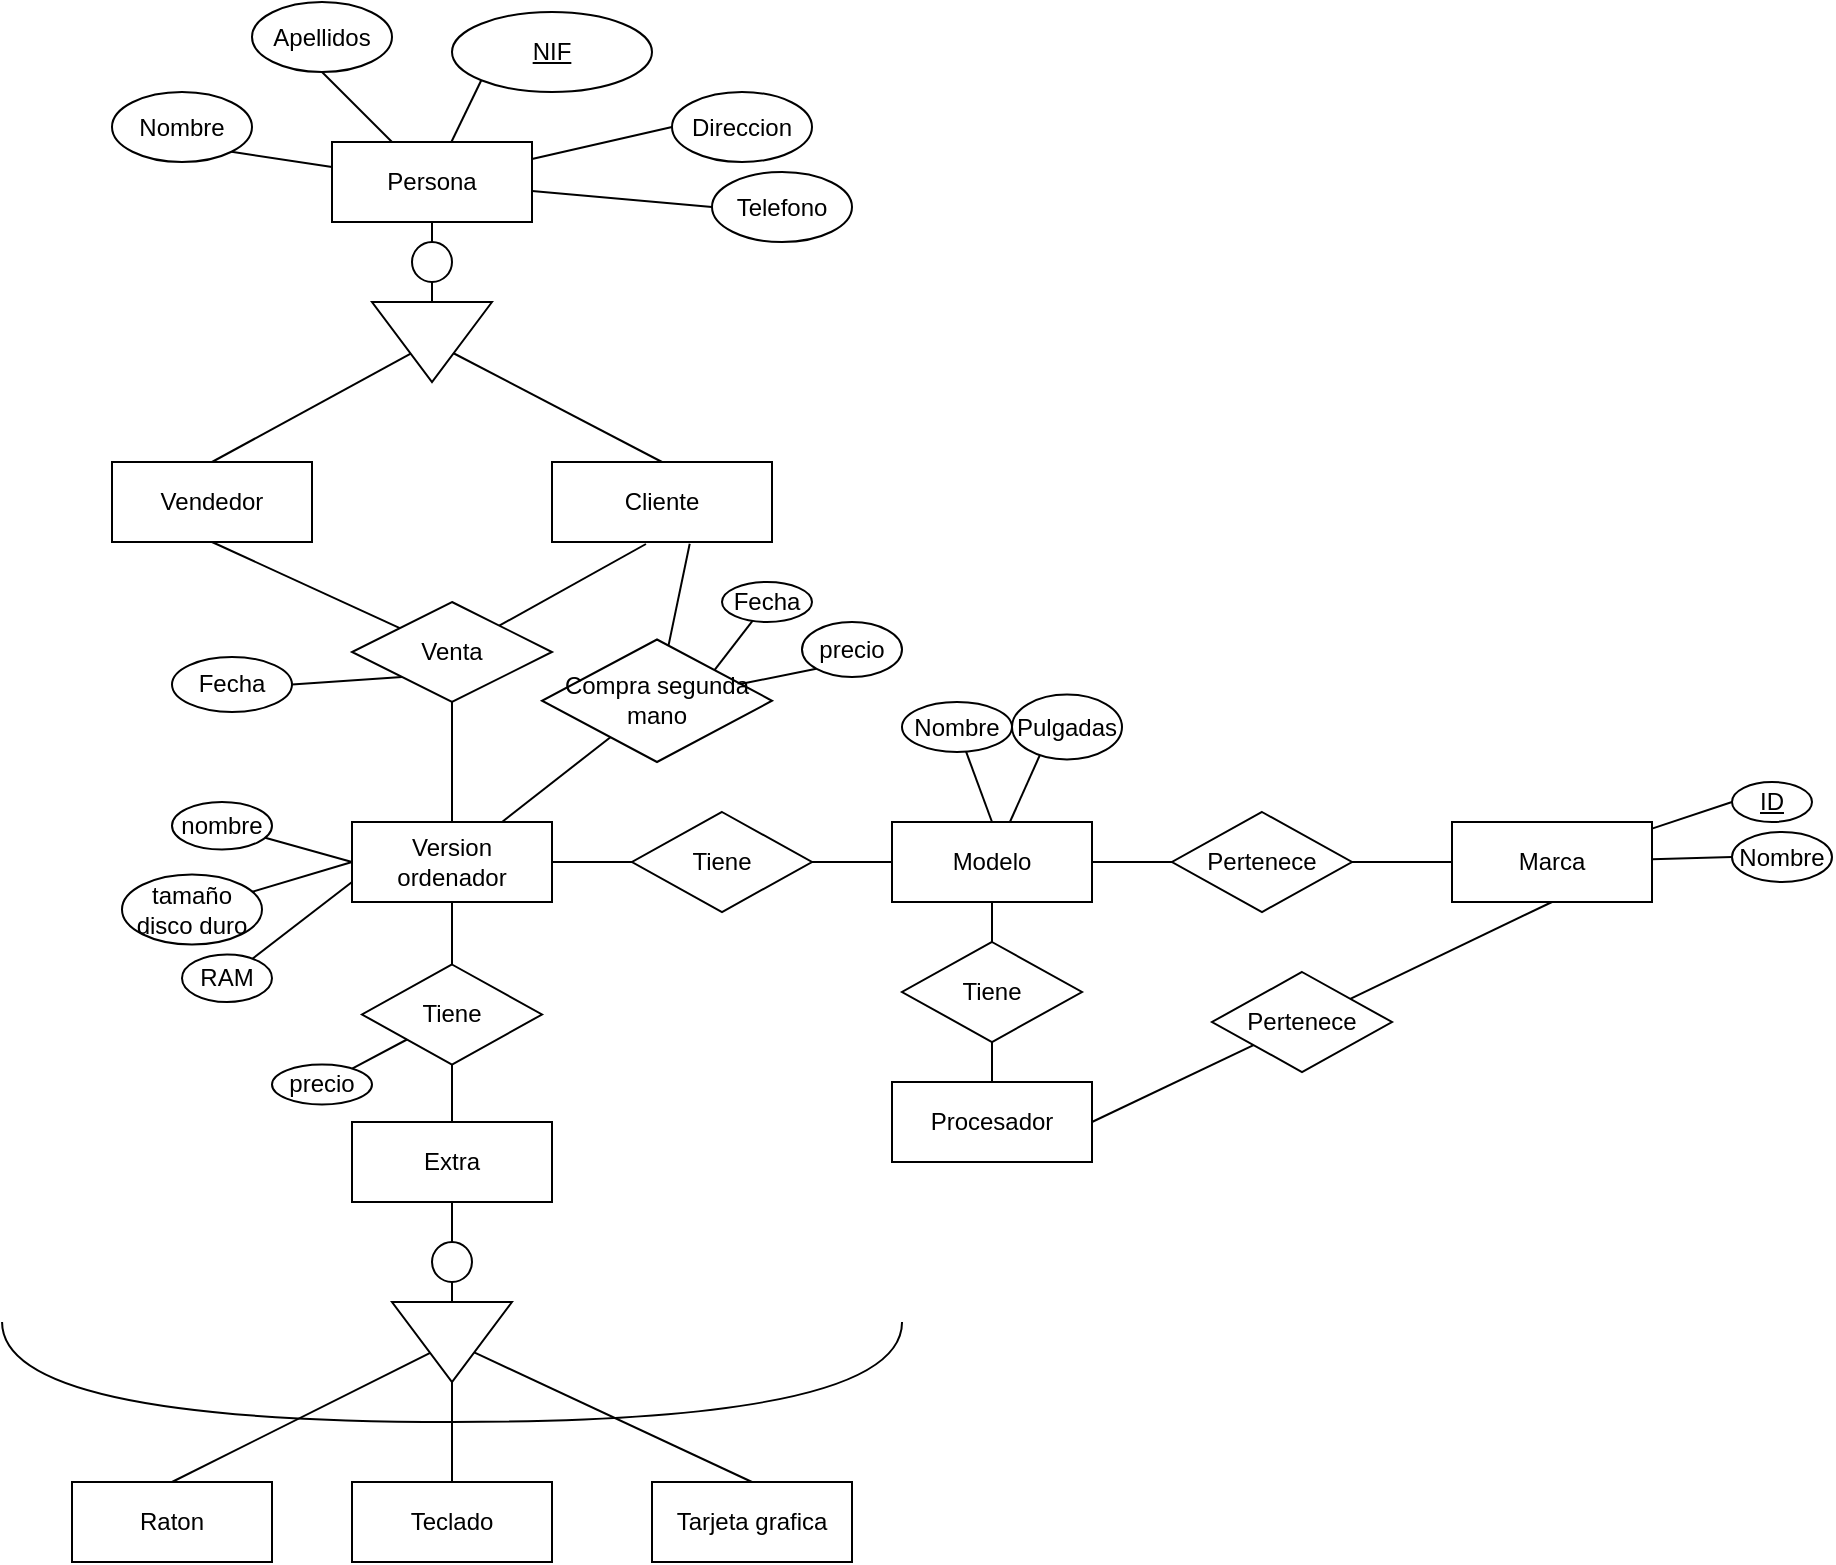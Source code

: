 <mxfile version="13.9.9" type="device"><diagram id="Y_ELPr7J-eklon68Oweh" name="Página-1"><mxGraphModel dx="2500" dy="958" grid="1" gridSize="10" guides="1" tooltips="1" connect="1" arrows="1" fold="1" page="1" pageScale="1" pageWidth="827" pageHeight="1169" math="0" shadow="0"><root><mxCell id="0"/><mxCell id="1" parent="0"/><mxCell id="LSVlSnQWzNrlCdDkwF8P-1" value="Cliente" style="whiteSpace=wrap;html=1;align=center;" parent="1" vertex="1"><mxGeometry x="30" y="280" width="110" height="40" as="geometry"/></mxCell><mxCell id="LSVlSnQWzNrlCdDkwF8P-2" value="Vendedor" style="whiteSpace=wrap;html=1;align=center;" parent="1" vertex="1"><mxGeometry x="-190" y="280" width="100" height="40" as="geometry"/></mxCell><mxCell id="LSVlSnQWzNrlCdDkwF8P-29" style="edgeStyle=none;rounded=0;orthogonalLoop=1;jettySize=auto;html=1;entryX=0.5;entryY=1;entryDx=0;entryDy=0;endArrow=none;endFill=0;" parent="1" source="LSVlSnQWzNrlCdDkwF8P-3" target="LSVlSnQWzNrlCdDkwF8P-24" edge="1"><mxGeometry relative="1" as="geometry"/></mxCell><mxCell id="LSVlSnQWzNrlCdDkwF8P-30" style="edgeStyle=none;rounded=0;orthogonalLoop=1;jettySize=auto;html=1;entryX=1;entryY=1;entryDx=0;entryDy=0;endArrow=none;endFill=0;" parent="1" source="LSVlSnQWzNrlCdDkwF8P-3" target="LSVlSnQWzNrlCdDkwF8P-23" edge="1"><mxGeometry relative="1" as="geometry"/></mxCell><mxCell id="LSVlSnQWzNrlCdDkwF8P-31" style="edgeStyle=none;rounded=0;orthogonalLoop=1;jettySize=auto;html=1;entryX=0;entryY=1;entryDx=0;entryDy=0;endArrow=none;endFill=0;" parent="1" source="LSVlSnQWzNrlCdDkwF8P-3" target="LSVlSnQWzNrlCdDkwF8P-28" edge="1"><mxGeometry relative="1" as="geometry"/></mxCell><mxCell id="LSVlSnQWzNrlCdDkwF8P-32" style="edgeStyle=none;rounded=0;orthogonalLoop=1;jettySize=auto;html=1;entryX=0;entryY=0.5;entryDx=0;entryDy=0;endArrow=none;endFill=0;" parent="1" source="LSVlSnQWzNrlCdDkwF8P-3" target="LSVlSnQWzNrlCdDkwF8P-26" edge="1"><mxGeometry relative="1" as="geometry"/></mxCell><mxCell id="LSVlSnQWzNrlCdDkwF8P-33" style="edgeStyle=none;rounded=0;orthogonalLoop=1;jettySize=auto;html=1;entryX=0;entryY=0.5;entryDx=0;entryDy=0;endArrow=none;endFill=0;" parent="1" source="LSVlSnQWzNrlCdDkwF8P-3" target="LSVlSnQWzNrlCdDkwF8P-27" edge="1"><mxGeometry relative="1" as="geometry"/></mxCell><mxCell id="LSVlSnQWzNrlCdDkwF8P-3" value="Persona" style="whiteSpace=wrap;html=1;align=center;" parent="1" vertex="1"><mxGeometry x="-80" y="120" width="100" height="40" as="geometry"/></mxCell><mxCell id="LSVlSnQWzNrlCdDkwF8P-5" style="rounded=0;orthogonalLoop=1;jettySize=auto;html=1;entryX=0.5;entryY=1;entryDx=0;entryDy=0;endArrow=none;endFill=0;" parent="1" source="LSVlSnQWzNrlCdDkwF8P-8" target="LSVlSnQWzNrlCdDkwF8P-3" edge="1"><mxGeometry relative="1" as="geometry"/></mxCell><mxCell id="LSVlSnQWzNrlCdDkwF8P-6" style="rounded=0;orthogonalLoop=1;jettySize=auto;html=1;entryX=0.5;entryY=0;entryDx=0;entryDy=0;endArrow=none;endFill=0;" parent="1" source="LSVlSnQWzNrlCdDkwF8P-4" target="LSVlSnQWzNrlCdDkwF8P-1" edge="1"><mxGeometry relative="1" as="geometry"/></mxCell><mxCell id="LSVlSnQWzNrlCdDkwF8P-7" style="rounded=0;orthogonalLoop=1;jettySize=auto;html=1;entryX=0.5;entryY=0;entryDx=0;entryDy=0;endArrow=none;endFill=0;" parent="1" source="LSVlSnQWzNrlCdDkwF8P-4" target="LSVlSnQWzNrlCdDkwF8P-2" edge="1"><mxGeometry relative="1" as="geometry"/></mxCell><mxCell id="LSVlSnQWzNrlCdDkwF8P-4" value="" style="triangle;whiteSpace=wrap;html=1;rotation=90;" parent="1" vertex="1"><mxGeometry x="-50" y="190" width="40" height="60" as="geometry"/></mxCell><mxCell id="LSVlSnQWzNrlCdDkwF8P-8" value="" style="ellipse;whiteSpace=wrap;html=1;aspect=fixed;" parent="1" vertex="1"><mxGeometry x="-40" y="170" width="20" height="20" as="geometry"/></mxCell><mxCell id="LSVlSnQWzNrlCdDkwF8P-9" style="rounded=0;orthogonalLoop=1;jettySize=auto;html=1;entryX=0.5;entryY=1;entryDx=0;entryDy=0;endArrow=none;endFill=0;" parent="1" source="LSVlSnQWzNrlCdDkwF8P-4" target="LSVlSnQWzNrlCdDkwF8P-8" edge="1"><mxGeometry relative="1" as="geometry"><mxPoint x="-30" y="200" as="sourcePoint"/><mxPoint x="-30" y="130" as="targetPoint"/></mxGeometry></mxCell><mxCell id="LSVlSnQWzNrlCdDkwF8P-21" style="edgeStyle=none;rounded=0;orthogonalLoop=1;jettySize=auto;html=1;entryX=0.5;entryY=0;entryDx=0;entryDy=0;endArrow=none;endFill=0;" parent="1" source="LSVlSnQWzNrlCdDkwF8P-14" target="LSVlSnQWzNrlCdDkwF8P-20" edge="1"><mxGeometry relative="1" as="geometry"/></mxCell><mxCell id="LSVlSnQWzNrlCdDkwF8P-14" value="Modelo" style="whiteSpace=wrap;html=1;align=center;" parent="1" vertex="1"><mxGeometry x="200" y="460" width="100" height="40" as="geometry"/></mxCell><mxCell id="LSVlSnQWzNrlCdDkwF8P-38" style="edgeStyle=none;rounded=0;orthogonalLoop=1;jettySize=auto;html=1;entryX=0;entryY=0.5;entryDx=0;entryDy=0;endArrow=none;endFill=0;" parent="1" source="LSVlSnQWzNrlCdDkwF8P-15" target="LSVlSnQWzNrlCdDkwF8P-34" edge="1"><mxGeometry relative="1" as="geometry"/></mxCell><mxCell id="LSVlSnQWzNrlCdDkwF8P-39" style="edgeStyle=none;rounded=0;orthogonalLoop=1;jettySize=auto;html=1;entryX=0;entryY=0.5;entryDx=0;entryDy=0;endArrow=none;endFill=0;" parent="1" source="LSVlSnQWzNrlCdDkwF8P-15" target="LSVlSnQWzNrlCdDkwF8P-37" edge="1"><mxGeometry relative="1" as="geometry"/></mxCell><mxCell id="LSVlSnQWzNrlCdDkwF8P-15" value="Marca" style="whiteSpace=wrap;html=1;align=center;" parent="1" vertex="1"><mxGeometry x="480" y="460" width="100" height="40" as="geometry"/></mxCell><mxCell id="LSVlSnQWzNrlCdDkwF8P-17" style="edgeStyle=none;rounded=0;orthogonalLoop=1;jettySize=auto;html=1;endArrow=none;endFill=0;" parent="1" source="LSVlSnQWzNrlCdDkwF8P-16" target="LSVlSnQWzNrlCdDkwF8P-14" edge="1"><mxGeometry relative="1" as="geometry"/></mxCell><mxCell id="LSVlSnQWzNrlCdDkwF8P-18" style="edgeStyle=none;rounded=0;orthogonalLoop=1;jettySize=auto;html=1;entryX=0;entryY=0.5;entryDx=0;entryDy=0;endArrow=none;endFill=0;" parent="1" source="LSVlSnQWzNrlCdDkwF8P-16" target="LSVlSnQWzNrlCdDkwF8P-15" edge="1"><mxGeometry relative="1" as="geometry"/></mxCell><mxCell id="LSVlSnQWzNrlCdDkwF8P-16" value="Pertenece" style="shape=rhombus;perimeter=rhombusPerimeter;whiteSpace=wrap;html=1;align=center;" parent="1" vertex="1"><mxGeometry x="340" y="455" width="90" height="50" as="geometry"/></mxCell><mxCell id="LSVlSnQWzNrlCdDkwF8P-20" value="Pulgadas" style="ellipse;whiteSpace=wrap;html=1;align=center;" parent="1" vertex="1"><mxGeometry x="260" y="396.25" width="55" height="32.5" as="geometry"/></mxCell><mxCell id="LSVlSnQWzNrlCdDkwF8P-23" value="Nombre" style="ellipse;whiteSpace=wrap;html=1;align=center;" parent="1" vertex="1"><mxGeometry x="-190" y="95" width="70" height="35" as="geometry"/></mxCell><mxCell id="LSVlSnQWzNrlCdDkwF8P-24" value="Apellidos" style="ellipse;whiteSpace=wrap;html=1;align=center;" parent="1" vertex="1"><mxGeometry x="-120" y="50" width="70" height="35" as="geometry"/></mxCell><mxCell id="LSVlSnQWzNrlCdDkwF8P-26" value="Direccion" style="ellipse;whiteSpace=wrap;html=1;align=center;" parent="1" vertex="1"><mxGeometry x="90" y="95" width="70" height="35" as="geometry"/></mxCell><mxCell id="LSVlSnQWzNrlCdDkwF8P-27" value="Telefono" style="ellipse;whiteSpace=wrap;html=1;align=center;" parent="1" vertex="1"><mxGeometry x="110" y="135" width="70" height="35" as="geometry"/></mxCell><mxCell id="LSVlSnQWzNrlCdDkwF8P-28" value="NIF" style="ellipse;whiteSpace=wrap;html=1;align=center;fontStyle=4;sketch=0;fillColor=#ffffff;gradientColor=none;" parent="1" vertex="1"><mxGeometry x="-20" y="55" width="100" height="40" as="geometry"/></mxCell><mxCell id="LSVlSnQWzNrlCdDkwF8P-34" value="ID" style="ellipse;whiteSpace=wrap;html=1;align=center;fontStyle=4;sketch=0;fillColor=#ffffff;gradientColor=none;" parent="1" vertex="1"><mxGeometry x="620" y="440" width="40" height="20" as="geometry"/></mxCell><mxCell id="LSVlSnQWzNrlCdDkwF8P-37" value="Nombre" style="ellipse;whiteSpace=wrap;html=1;align=center;" parent="1" vertex="1"><mxGeometry x="620" y="465" width="50" height="25" as="geometry"/></mxCell><mxCell id="LSVlSnQWzNrlCdDkwF8P-157" style="edgeStyle=none;rounded=0;orthogonalLoop=1;jettySize=auto;html=1;entryX=0;entryY=0.5;entryDx=0;entryDy=0;endArrow=none;endFill=0;" parent="1" source="LSVlSnQWzNrlCdDkwF8P-154" target="LSVlSnQWzNrlCdDkwF8P-14" edge="1"><mxGeometry relative="1" as="geometry"/></mxCell><mxCell id="LSVlSnQWzNrlCdDkwF8P-154" value="Tiene" style="shape=rhombus;perimeter=rhombusPerimeter;whiteSpace=wrap;html=1;align=center;" parent="1" vertex="1"><mxGeometry x="70" y="455" width="90" height="50" as="geometry"/></mxCell><mxCell id="LSVlSnQWzNrlCdDkwF8P-168" style="edgeStyle=none;rounded=0;orthogonalLoop=1;jettySize=auto;html=1;entryX=0.5;entryY=1;entryDx=0;entryDy=0;endArrow=none;endFill=0;" parent="1" source="LSVlSnQWzNrlCdDkwF8P-167" target="LSVlSnQWzNrlCdDkwF8P-2" edge="1"><mxGeometry relative="1" as="geometry"/></mxCell><mxCell id="LSVlSnQWzNrlCdDkwF8P-169" style="edgeStyle=none;rounded=0;orthogonalLoop=1;jettySize=auto;html=1;entryX=0.5;entryY=0;entryDx=0;entryDy=0;endArrow=none;endFill=0;" parent="1" source="LSVlSnQWzNrlCdDkwF8P-167" target="CrVTWp8fK7ujoaMtA0mg-5" edge="1"><mxGeometry relative="1" as="geometry"><mxPoint x="-20" y="460" as="targetPoint"/></mxGeometry></mxCell><mxCell id="CrVTWp8fK7ujoaMtA0mg-10" style="edgeStyle=none;rounded=0;orthogonalLoop=1;jettySize=auto;html=1;entryX=0.427;entryY=1.025;entryDx=0;entryDy=0;entryPerimeter=0;endArrow=none;endFill=0;" edge="1" parent="1" source="LSVlSnQWzNrlCdDkwF8P-167" target="LSVlSnQWzNrlCdDkwF8P-1"><mxGeometry relative="1" as="geometry"/></mxCell><mxCell id="LSVlSnQWzNrlCdDkwF8P-167" value="Venta" style="shape=rhombus;perimeter=rhombusPerimeter;whiteSpace=wrap;html=1;align=center;sketch=0;fillColor=#ffffff;gradientColor=none;" parent="1" vertex="1"><mxGeometry x="-70" y="350" width="100" height="50" as="geometry"/></mxCell><mxCell id="CrVTWp8fK7ujoaMtA0mg-4" style="rounded=0;orthogonalLoop=1;jettySize=auto;html=1;endArrow=none;endFill=0;entryX=0.5;entryY=0;entryDx=0;entryDy=0;" edge="1" parent="1" source="CrVTWp8fK7ujoaMtA0mg-3" target="LSVlSnQWzNrlCdDkwF8P-14"><mxGeometry relative="1" as="geometry"><mxPoint x="250" y="450" as="targetPoint"/></mxGeometry></mxCell><mxCell id="CrVTWp8fK7ujoaMtA0mg-3" value="Nombre" style="ellipse;whiteSpace=wrap;html=1;align=center;" vertex="1" parent="1"><mxGeometry x="205" y="400" width="55" height="25" as="geometry"/></mxCell><mxCell id="CrVTWp8fK7ujoaMtA0mg-6" value="" style="edgeStyle=none;rounded=0;orthogonalLoop=1;jettySize=auto;html=1;endArrow=none;endFill=0;exitX=1;exitY=0.5;exitDx=0;exitDy=0;" edge="1" parent="1" source="CrVTWp8fK7ujoaMtA0mg-5" target="LSVlSnQWzNrlCdDkwF8P-154"><mxGeometry relative="1" as="geometry"/></mxCell><mxCell id="CrVTWp8fK7ujoaMtA0mg-5" value="Version ordenador" style="whiteSpace=wrap;html=1;align=center;" vertex="1" parent="1"><mxGeometry x="-70" y="460" width="100" height="40" as="geometry"/></mxCell><mxCell id="CrVTWp8fK7ujoaMtA0mg-11" value="Fecha" style="ellipse;whiteSpace=wrap;html=1;align=center;sketch=0;fillColor=#ffffff;gradientColor=none;" vertex="1" parent="1"><mxGeometry x="-160" y="377.5" width="60" height="27.5" as="geometry"/></mxCell><mxCell id="CrVTWp8fK7ujoaMtA0mg-12" style="edgeStyle=none;rounded=0;orthogonalLoop=1;jettySize=auto;html=1;entryX=1;entryY=0.5;entryDx=0;entryDy=0;endArrow=none;endFill=0;exitX=0;exitY=1;exitDx=0;exitDy=0;" edge="1" target="CrVTWp8fK7ujoaMtA0mg-11" parent="1" source="LSVlSnQWzNrlCdDkwF8P-167"><mxGeometry relative="1" as="geometry"><mxPoint x="-62.5" y="387.5" as="sourcePoint"/></mxGeometry></mxCell><mxCell id="CrVTWp8fK7ujoaMtA0mg-18" style="edgeStyle=none;rounded=0;orthogonalLoop=1;jettySize=auto;html=1;entryX=0.5;entryY=1;entryDx=0;entryDy=0;endArrow=none;endFill=0;" edge="1" parent="1" source="CrVTWp8fK7ujoaMtA0mg-13" target="CrVTWp8fK7ujoaMtA0mg-17"><mxGeometry relative="1" as="geometry"/></mxCell><mxCell id="CrVTWp8fK7ujoaMtA0mg-13" value="Procesador" style="whiteSpace=wrap;html=1;align=center;" vertex="1" parent="1"><mxGeometry x="200" y="590" width="100" height="40" as="geometry"/></mxCell><mxCell id="CrVTWp8fK7ujoaMtA0mg-15" style="edgeStyle=none;rounded=0;orthogonalLoop=1;jettySize=auto;html=1;entryX=0.5;entryY=1;entryDx=0;entryDy=0;endArrow=none;endFill=0;" edge="1" parent="1" source="CrVTWp8fK7ujoaMtA0mg-14" target="LSVlSnQWzNrlCdDkwF8P-15"><mxGeometry relative="1" as="geometry"/></mxCell><mxCell id="CrVTWp8fK7ujoaMtA0mg-16" style="edgeStyle=none;rounded=0;orthogonalLoop=1;jettySize=auto;html=1;entryX=1;entryY=0.5;entryDx=0;entryDy=0;endArrow=none;endFill=0;" edge="1" parent="1" source="CrVTWp8fK7ujoaMtA0mg-14" target="CrVTWp8fK7ujoaMtA0mg-13"><mxGeometry relative="1" as="geometry"/></mxCell><mxCell id="CrVTWp8fK7ujoaMtA0mg-14" value="Pertenece" style="shape=rhombus;perimeter=rhombusPerimeter;whiteSpace=wrap;html=1;align=center;" vertex="1" parent="1"><mxGeometry x="360" y="535" width="90" height="50" as="geometry"/></mxCell><mxCell id="CrVTWp8fK7ujoaMtA0mg-19" style="edgeStyle=none;rounded=0;orthogonalLoop=1;jettySize=auto;html=1;entryX=0.5;entryY=1;entryDx=0;entryDy=0;endArrow=none;endFill=0;" edge="1" parent="1" source="CrVTWp8fK7ujoaMtA0mg-17" target="LSVlSnQWzNrlCdDkwF8P-14"><mxGeometry relative="1" as="geometry"/></mxCell><mxCell id="CrVTWp8fK7ujoaMtA0mg-17" value="Tiene" style="shape=rhombus;perimeter=rhombusPerimeter;whiteSpace=wrap;html=1;align=center;" vertex="1" parent="1"><mxGeometry x="205" y="520" width="90" height="50" as="geometry"/></mxCell><mxCell id="CrVTWp8fK7ujoaMtA0mg-21" style="edgeStyle=none;rounded=0;orthogonalLoop=1;jettySize=auto;html=1;entryX=0;entryY=0.5;entryDx=0;entryDy=0;endArrow=none;endFill=0;" edge="1" parent="1" source="CrVTWp8fK7ujoaMtA0mg-20" target="CrVTWp8fK7ujoaMtA0mg-5"><mxGeometry relative="1" as="geometry"/></mxCell><mxCell id="CrVTWp8fK7ujoaMtA0mg-20" value="nombre" style="ellipse;whiteSpace=wrap;html=1;align=center;sketch=0;fillColor=#ffffff;gradientColor=none;" vertex="1" parent="1"><mxGeometry x="-160" y="450" width="50" height="23.75" as="geometry"/></mxCell><mxCell id="CrVTWp8fK7ujoaMtA0mg-25" style="edgeStyle=none;rounded=0;orthogonalLoop=1;jettySize=auto;html=1;entryX=0;entryY=0.5;entryDx=0;entryDy=0;endArrow=none;endFill=0;" edge="1" parent="1" source="CrVTWp8fK7ujoaMtA0mg-22" target="CrVTWp8fK7ujoaMtA0mg-5"><mxGeometry relative="1" as="geometry"/></mxCell><mxCell id="CrVTWp8fK7ujoaMtA0mg-22" value="tamaño disco duro" style="ellipse;whiteSpace=wrap;html=1;align=center;sketch=0;fillColor=#ffffff;gradientColor=none;" vertex="1" parent="1"><mxGeometry x="-185" y="486.25" width="70" height="35" as="geometry"/></mxCell><mxCell id="CrVTWp8fK7ujoaMtA0mg-24" style="edgeStyle=none;rounded=0;orthogonalLoop=1;jettySize=auto;html=1;entryX=0;entryY=0.75;entryDx=0;entryDy=0;endArrow=none;endFill=0;" edge="1" parent="1" source="CrVTWp8fK7ujoaMtA0mg-23" target="CrVTWp8fK7ujoaMtA0mg-5"><mxGeometry relative="1" as="geometry"/></mxCell><mxCell id="CrVTWp8fK7ujoaMtA0mg-23" value="RAM" style="ellipse;whiteSpace=wrap;html=1;align=center;sketch=0;fillColor=#ffffff;gradientColor=none;" vertex="1" parent="1"><mxGeometry x="-155" y="526.25" width="45" height="23.75" as="geometry"/></mxCell><mxCell id="CrVTWp8fK7ujoaMtA0mg-33" value="Extra" style="whiteSpace=wrap;html=1;align=center;" vertex="1" parent="1"><mxGeometry x="-70" y="610" width="100" height="40" as="geometry"/></mxCell><mxCell id="CrVTWp8fK7ujoaMtA0mg-34" value="Raton" style="whiteSpace=wrap;html=1;align=center;" vertex="1" parent="1"><mxGeometry x="-210" y="790" width="100" height="40" as="geometry"/></mxCell><mxCell id="CrVTWp8fK7ujoaMtA0mg-35" value="Teclado" style="whiteSpace=wrap;html=1;align=center;" vertex="1" parent="1"><mxGeometry x="-70" y="790" width="100" height="40" as="geometry"/></mxCell><mxCell id="CrVTWp8fK7ujoaMtA0mg-36" value="Tarjeta grafica" style="whiteSpace=wrap;html=1;align=center;" vertex="1" parent="1"><mxGeometry x="80" y="790" width="100" height="40" as="geometry"/></mxCell><mxCell id="CrVTWp8fK7ujoaMtA0mg-42" style="edgeStyle=none;rounded=0;orthogonalLoop=1;jettySize=auto;html=1;entryX=0.5;entryY=0;entryDx=0;entryDy=0;endArrow=none;endFill=0;" edge="1" parent="1" source="CrVTWp8fK7ujoaMtA0mg-38" target="CrVTWp8fK7ujoaMtA0mg-34"><mxGeometry relative="1" as="geometry"/></mxCell><mxCell id="CrVTWp8fK7ujoaMtA0mg-43" style="edgeStyle=none;rounded=0;orthogonalLoop=1;jettySize=auto;html=1;entryX=0.5;entryY=0;entryDx=0;entryDy=0;endArrow=none;endFill=0;exitX=1;exitY=0.5;exitDx=0;exitDy=0;" edge="1" parent="1" source="CrVTWp8fK7ujoaMtA0mg-38" target="CrVTWp8fK7ujoaMtA0mg-35"><mxGeometry relative="1" as="geometry"><mxPoint x="-20" y="802.5" as="sourcePoint"/></mxGeometry></mxCell><mxCell id="CrVTWp8fK7ujoaMtA0mg-44" style="edgeStyle=none;rounded=0;orthogonalLoop=1;jettySize=auto;html=1;entryX=0.5;entryY=0;entryDx=0;entryDy=0;endArrow=none;endFill=0;" edge="1" parent="1" source="CrVTWp8fK7ujoaMtA0mg-38" target="CrVTWp8fK7ujoaMtA0mg-36"><mxGeometry relative="1" as="geometry"/></mxCell><mxCell id="CrVTWp8fK7ujoaMtA0mg-38" value="" style="triangle;whiteSpace=wrap;html=1;rotation=90;" vertex="1" parent="1"><mxGeometry x="-40" y="690" width="40" height="60" as="geometry"/></mxCell><mxCell id="CrVTWp8fK7ujoaMtA0mg-40" style="edgeStyle=none;rounded=0;orthogonalLoop=1;jettySize=auto;html=1;entryX=0.5;entryY=1;entryDx=0;entryDy=0;endArrow=none;endFill=0;" edge="1" parent="1" source="CrVTWp8fK7ujoaMtA0mg-39" target="CrVTWp8fK7ujoaMtA0mg-33"><mxGeometry relative="1" as="geometry"/></mxCell><mxCell id="CrVTWp8fK7ujoaMtA0mg-41" style="edgeStyle=none;rounded=0;orthogonalLoop=1;jettySize=auto;html=1;entryX=0;entryY=0.5;entryDx=0;entryDy=0;endArrow=none;endFill=0;" edge="1" parent="1" source="CrVTWp8fK7ujoaMtA0mg-39" target="CrVTWp8fK7ujoaMtA0mg-38"><mxGeometry relative="1" as="geometry"/></mxCell><mxCell id="CrVTWp8fK7ujoaMtA0mg-39" value="" style="ellipse;whiteSpace=wrap;html=1;aspect=fixed;" vertex="1" parent="1"><mxGeometry x="-30" y="670" width="20" height="20" as="geometry"/></mxCell><mxCell id="CrVTWp8fK7ujoaMtA0mg-45" value="" style="endArrow=none;html=1;rounded=0;edgeStyle=orthogonalEdgeStyle;curved=1;" edge="1" parent="1"><mxGeometry relative="1" as="geometry"><mxPoint x="-244.97" y="710" as="sourcePoint"/><mxPoint x="205.03" y="710" as="targetPoint"/><Array as="points"><mxPoint x="-244.97" y="760"/><mxPoint x="205.03" y="760"/></Array></mxGeometry></mxCell><mxCell id="CrVTWp8fK7ujoaMtA0mg-47" style="edgeStyle=orthogonalEdgeStyle;curved=1;rounded=0;orthogonalLoop=1;jettySize=auto;html=1;entryX=0.5;entryY=1;entryDx=0;entryDy=0;endArrow=none;endFill=0;" edge="1" parent="1" source="CrVTWp8fK7ujoaMtA0mg-46" target="CrVTWp8fK7ujoaMtA0mg-5"><mxGeometry relative="1" as="geometry"/></mxCell><mxCell id="CrVTWp8fK7ujoaMtA0mg-48" style="edgeStyle=orthogonalEdgeStyle;curved=1;rounded=0;orthogonalLoop=1;jettySize=auto;html=1;entryX=0.5;entryY=0;entryDx=0;entryDy=0;endArrow=none;endFill=0;" edge="1" parent="1" source="CrVTWp8fK7ujoaMtA0mg-46" target="CrVTWp8fK7ujoaMtA0mg-33"><mxGeometry relative="1" as="geometry"/></mxCell><mxCell id="CrVTWp8fK7ujoaMtA0mg-46" value="Tiene" style="shape=rhombus;perimeter=rhombusPerimeter;whiteSpace=wrap;html=1;align=center;" vertex="1" parent="1"><mxGeometry x="-65" y="531.25" width="90" height="50" as="geometry"/></mxCell><mxCell id="CrVTWp8fK7ujoaMtA0mg-51" style="rounded=0;orthogonalLoop=1;jettySize=auto;html=1;entryX=0;entryY=1;entryDx=0;entryDy=0;endArrow=none;endFill=0;" edge="1" parent="1" source="CrVTWp8fK7ujoaMtA0mg-49" target="CrVTWp8fK7ujoaMtA0mg-46"><mxGeometry relative="1" as="geometry"/></mxCell><mxCell id="CrVTWp8fK7ujoaMtA0mg-49" value="precio" style="ellipse;whiteSpace=wrap;html=1;align=center;sketch=0;fillColor=#ffffff;gradientColor=none;" vertex="1" parent="1"><mxGeometry x="-110" y="581.25" width="50" height="20" as="geometry"/></mxCell><mxCell id="CrVTWp8fK7ujoaMtA0mg-53" style="edgeStyle=none;rounded=0;orthogonalLoop=1;jettySize=auto;html=1;entryX=0.626;entryY=1.021;entryDx=0;entryDy=0;entryPerimeter=0;endArrow=none;endFill=0;" edge="1" parent="1" source="CrVTWp8fK7ujoaMtA0mg-52" target="LSVlSnQWzNrlCdDkwF8P-1"><mxGeometry relative="1" as="geometry"/></mxCell><mxCell id="CrVTWp8fK7ujoaMtA0mg-54" style="edgeStyle=none;rounded=0;orthogonalLoop=1;jettySize=auto;html=1;entryX=0.75;entryY=0;entryDx=0;entryDy=0;endArrow=none;endFill=0;" edge="1" parent="1" source="CrVTWp8fK7ujoaMtA0mg-52" target="CrVTWp8fK7ujoaMtA0mg-5"><mxGeometry relative="1" as="geometry"/></mxCell><mxCell id="CrVTWp8fK7ujoaMtA0mg-56" style="edgeStyle=none;rounded=0;orthogonalLoop=1;jettySize=auto;html=1;entryX=0;entryY=1;entryDx=0;entryDy=0;endArrow=none;endFill=0;" edge="1" parent="1" source="CrVTWp8fK7ujoaMtA0mg-52" target="CrVTWp8fK7ujoaMtA0mg-55"><mxGeometry relative="1" as="geometry"/></mxCell><mxCell id="CrVTWp8fK7ujoaMtA0mg-52" value="Compra segunda mano" style="shape=rhombus;perimeter=rhombusPerimeter;whiteSpace=wrap;html=1;align=center;sketch=0;fillColor=#ffffff;gradientColor=none;" vertex="1" parent="1"><mxGeometry x="25" y="368.75" width="115" height="61.25" as="geometry"/></mxCell><mxCell id="CrVTWp8fK7ujoaMtA0mg-55" value="precio" style="ellipse;whiteSpace=wrap;html=1;align=center;sketch=0;fillColor=#ffffff;gradientColor=none;" vertex="1" parent="1"><mxGeometry x="155" y="360" width="50" height="27.5" as="geometry"/></mxCell><mxCell id="CrVTWp8fK7ujoaMtA0mg-58" style="edgeStyle=none;rounded=0;orthogonalLoop=1;jettySize=auto;html=1;entryX=1;entryY=0;entryDx=0;entryDy=0;endArrow=none;endFill=0;" edge="1" parent="1" source="CrVTWp8fK7ujoaMtA0mg-57" target="CrVTWp8fK7ujoaMtA0mg-52"><mxGeometry relative="1" as="geometry"/></mxCell><mxCell id="CrVTWp8fK7ujoaMtA0mg-57" value="Fecha" style="ellipse;whiteSpace=wrap;html=1;align=center;sketch=0;fillColor=#ffffff;gradientColor=none;" vertex="1" parent="1"><mxGeometry x="115" y="340" width="45" height="20" as="geometry"/></mxCell></root></mxGraphModel></diagram></mxfile>